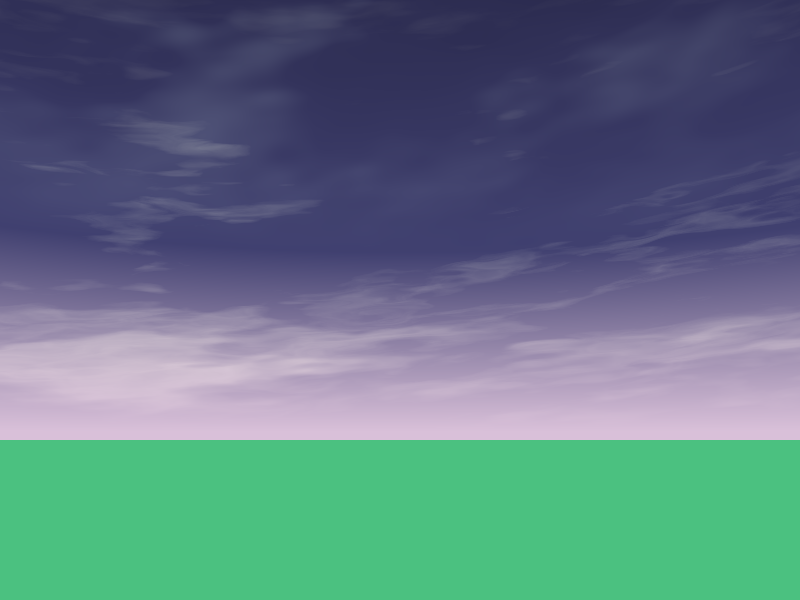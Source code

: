 // Persistence Of Vision raytracer sample file.
//
// -w320 -h240
// -w800 -h600 +a0.3

#version 3.6;
global_settings {assumed_gamma 2.2}

#include "colors.inc"
#include "skies.inc"

camera {
    location <0, 1, -100>
    up y
    right x*1.33
    direction z
    look_at <0 20 0>
    angle 57
}

light_source { <100, 100, -50> White }

sky_sphere { S_Cloud1 }
plane { y, 0 pigment { color red 0.3 green 0.75 blue 0.5} }

